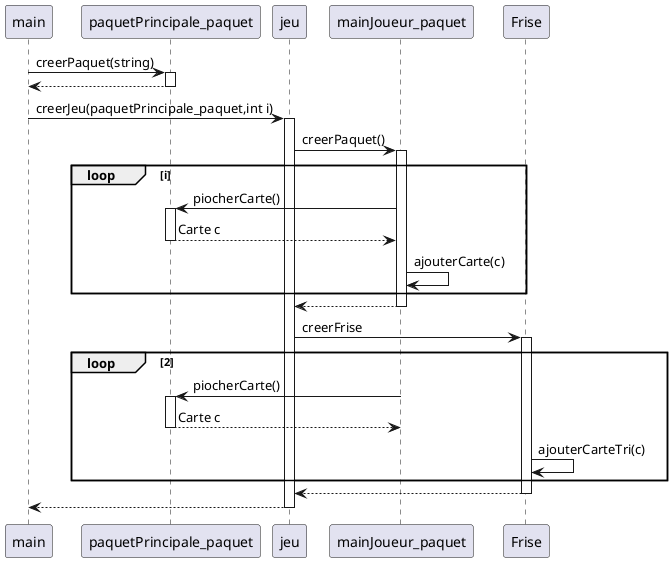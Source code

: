 @startuml
'https://plantuml.com/sequence-diagram

main -> paquetPrincipale_paquet:creerPaquet(string)
activate paquetPrincipale_paquet
paquetPrincipale_paquet --> main
deactivate paquetPrincipale_paquet

main -> jeu: creerJeu(paquetPrincipale_paquet,int i)
activate jeu

jeu -> mainJoueur_paquet:creerPaquet()
activate mainJoueur_paquet

loop i
mainJoueur_paquet ->paquetPrincipale_paquet : piocherCarte()
activate paquetPrincipale_paquet
paquetPrincipale_paquet --> mainJoueur_paquet: Carte c
deactivate paquetPrincipale_paquet

mainJoueur_paquet -> mainJoueur_paquet:ajouterCarte(c)
end loop

mainJoueur_paquet -->jeu
deactivate mainJoueur_paquet

jeu -> Frise : creerFrise
activate Frise

loop 2
mainJoueur_paquet ->paquetPrincipale_paquet : piocherCarte()
activate paquetPrincipale_paquet
paquetPrincipale_paquet --> mainJoueur_paquet: Carte c
deactivate paquetPrincipale_paquet

Frise -> Frise:ajouterCarteTri(c)
end loop

Frise --> jeu
deactivate Frise

jeu --> main
deactivate jeu

@enduml
